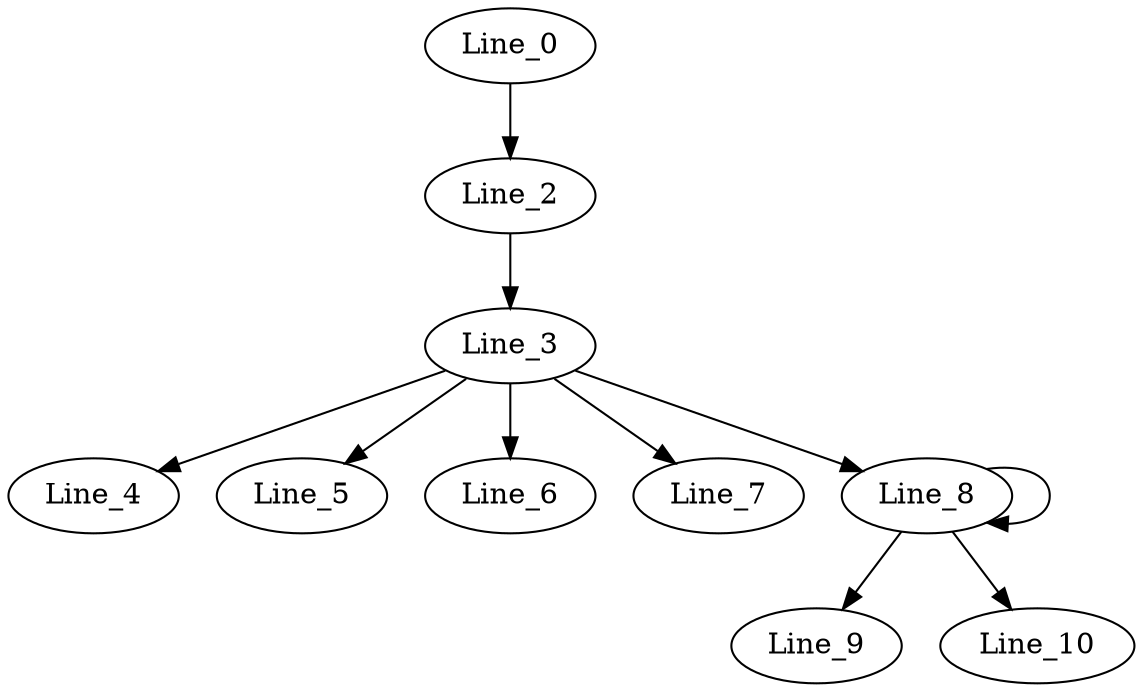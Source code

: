 digraph G {
  Line_0;
  Line_2;
  Line_3;
  Line_4;
  Line_5;
  Line_6;
  Line_7;
  Line_8;
  Line_9;
  Line_10;
  Line_0 -> Line_2 [ label="" ];
  Line_2 -> Line_3 [ label="" ];
  Line_3 -> Line_4 [ label="" ];
  Line_3 -> Line_5 [ label="" ];
  Line_3 -> Line_6 [ label="" ];
  Line_3 -> Line_7 [ label="" ];
  Line_3 -> Line_8 [ label="" ];
  Line_8 -> Line_8 [ label="" ];
  Line_8 -> Line_9 [ label="" ];
  Line_8 -> Line_10 [ label="" ];
}
